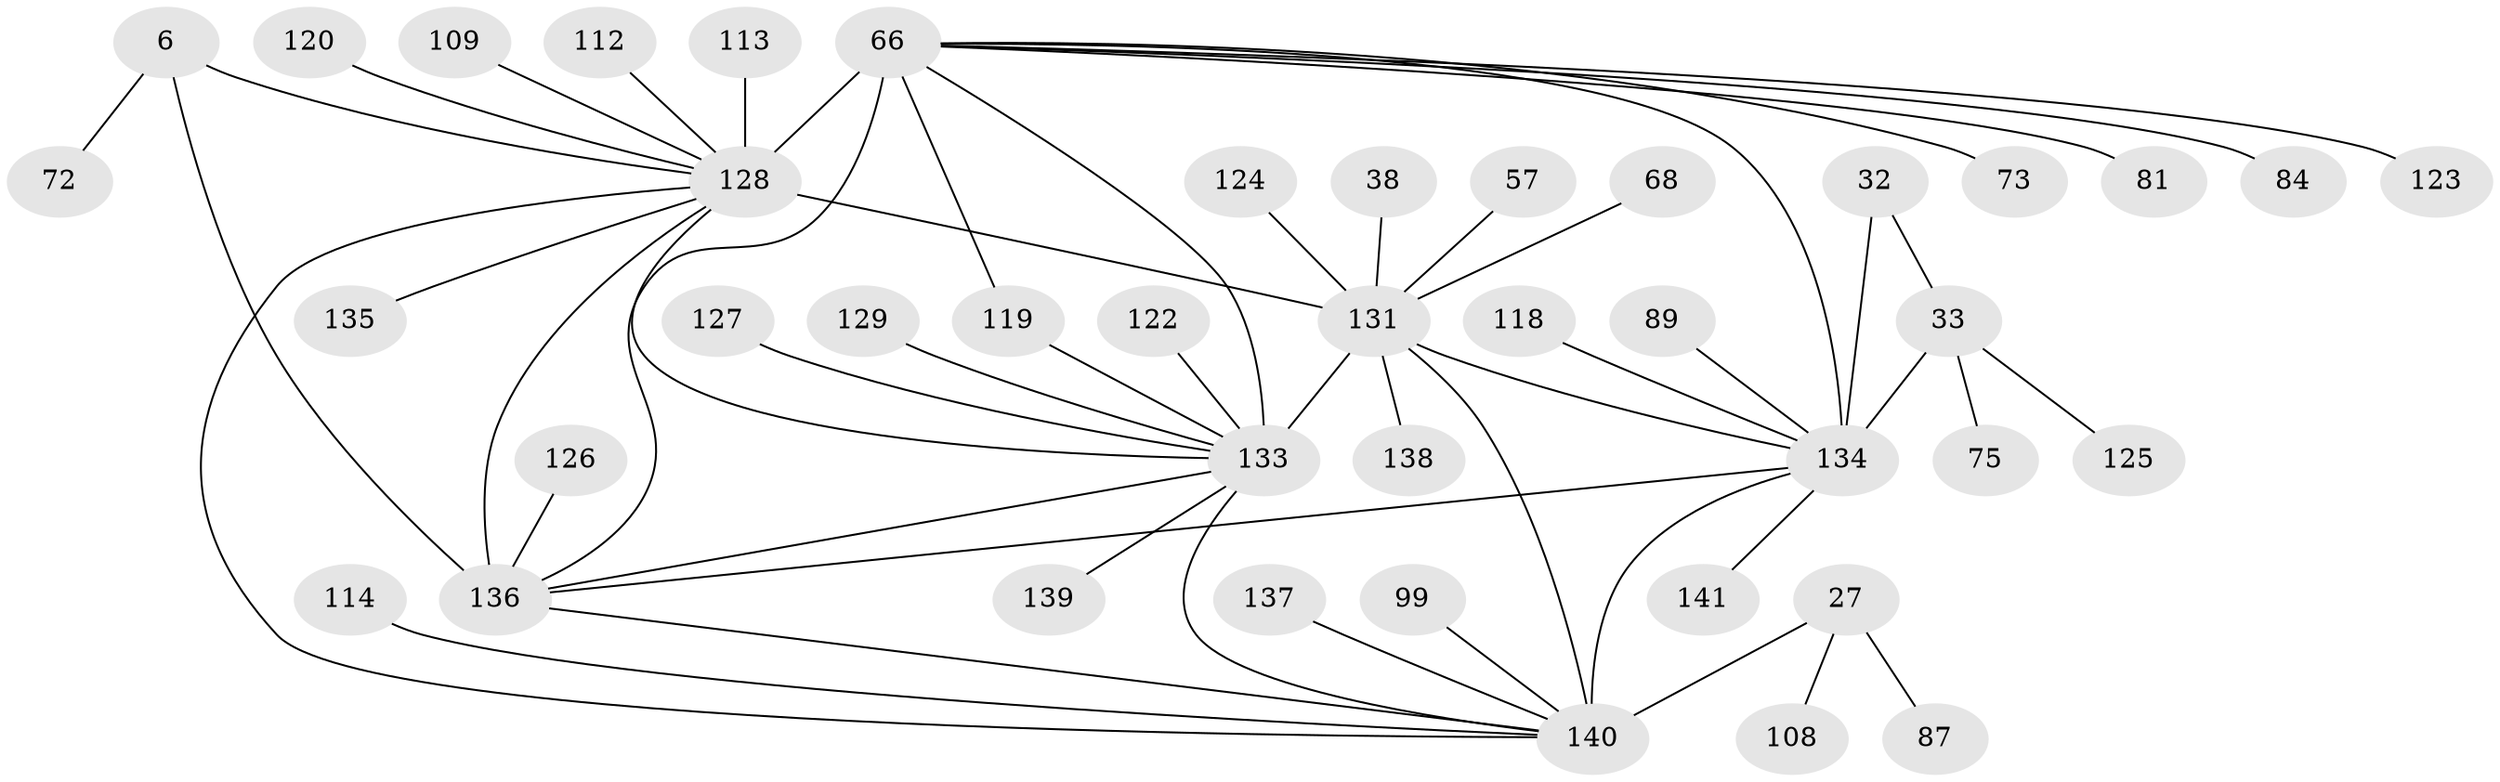 // original degree distribution, {8: 0.05673758865248227, 12: 0.0070921985815602835, 10: 0.0425531914893617, 9: 0.04964539007092199, 6: 0.028368794326241134, 16: 0.0070921985815602835, 11: 0.0425531914893617, 7: 0.014184397163120567, 1: 0.5035460992907801, 2: 0.19148936170212766, 5: 0.0070921985815602835, 3: 0.04964539007092199}
// Generated by graph-tools (version 1.1) at 2025/58/03/04/25 21:58:36]
// undirected, 42 vertices, 54 edges
graph export_dot {
graph [start="1"]
  node [color=gray90,style=filled];
  6 [super="+1"];
  27 [super="+23"];
  32 [super="+29"];
  33 [super="+30"];
  38;
  57;
  66 [super="+13"];
  68;
  72 [super="+43"];
  73;
  75 [super="+69"];
  81;
  84;
  87;
  89;
  99;
  108 [super="+96"];
  109;
  112;
  113;
  114;
  118 [super="+102"];
  119 [super="+93"];
  120 [super="+67"];
  122 [super="+58"];
  123 [super="+90"];
  124;
  125 [super="+98"];
  126;
  127;
  128 [super="+76+85+86+103+104+106"];
  129;
  131 [super="+130+21"];
  133 [super="+53+20+55+77+91"];
  134 [super="+35"];
  135;
  136 [super="+101+97+78+88+92+105+110+111+115+116"];
  137;
  138;
  139;
  140 [super="+121+132+26+40+41+46+49+51+52+54+107+59+61+70+74+95"];
  141;
  6 -- 72;
  6 -- 136 [weight=10];
  6 -- 128;
  27 -- 87;
  27 -- 108;
  27 -- 140 [weight=10];
  32 -- 33 [weight=4];
  32 -- 134 [weight=6];
  33 -- 75;
  33 -- 125;
  33 -- 134 [weight=6];
  38 -- 131;
  57 -- 131;
  66 -- 128 [weight=12];
  66 -- 133 [weight=2];
  66 -- 134 [weight=2];
  66 -- 136;
  66 -- 73;
  66 -- 81;
  66 -- 84;
  66 -- 119;
  66 -- 123;
  68 -- 131;
  89 -- 134;
  99 -- 140;
  109 -- 128;
  112 -- 128;
  113 -- 128;
  114 -- 140;
  118 -- 134;
  119 -- 133 [weight=2];
  120 -- 128;
  122 -- 133;
  124 -- 131;
  126 -- 136;
  127 -- 133;
  128 -- 135;
  128 -- 140 [weight=2];
  128 -- 136 [weight=2];
  128 -- 131;
  128 -- 133;
  129 -- 133;
  131 -- 133 [weight=12];
  131 -- 134;
  131 -- 138;
  131 -- 140 [weight=2];
  133 -- 139;
  133 -- 140;
  133 -- 136;
  134 -- 140 [weight=2];
  134 -- 141;
  134 -- 136;
  136 -- 140;
  137 -- 140;
}
